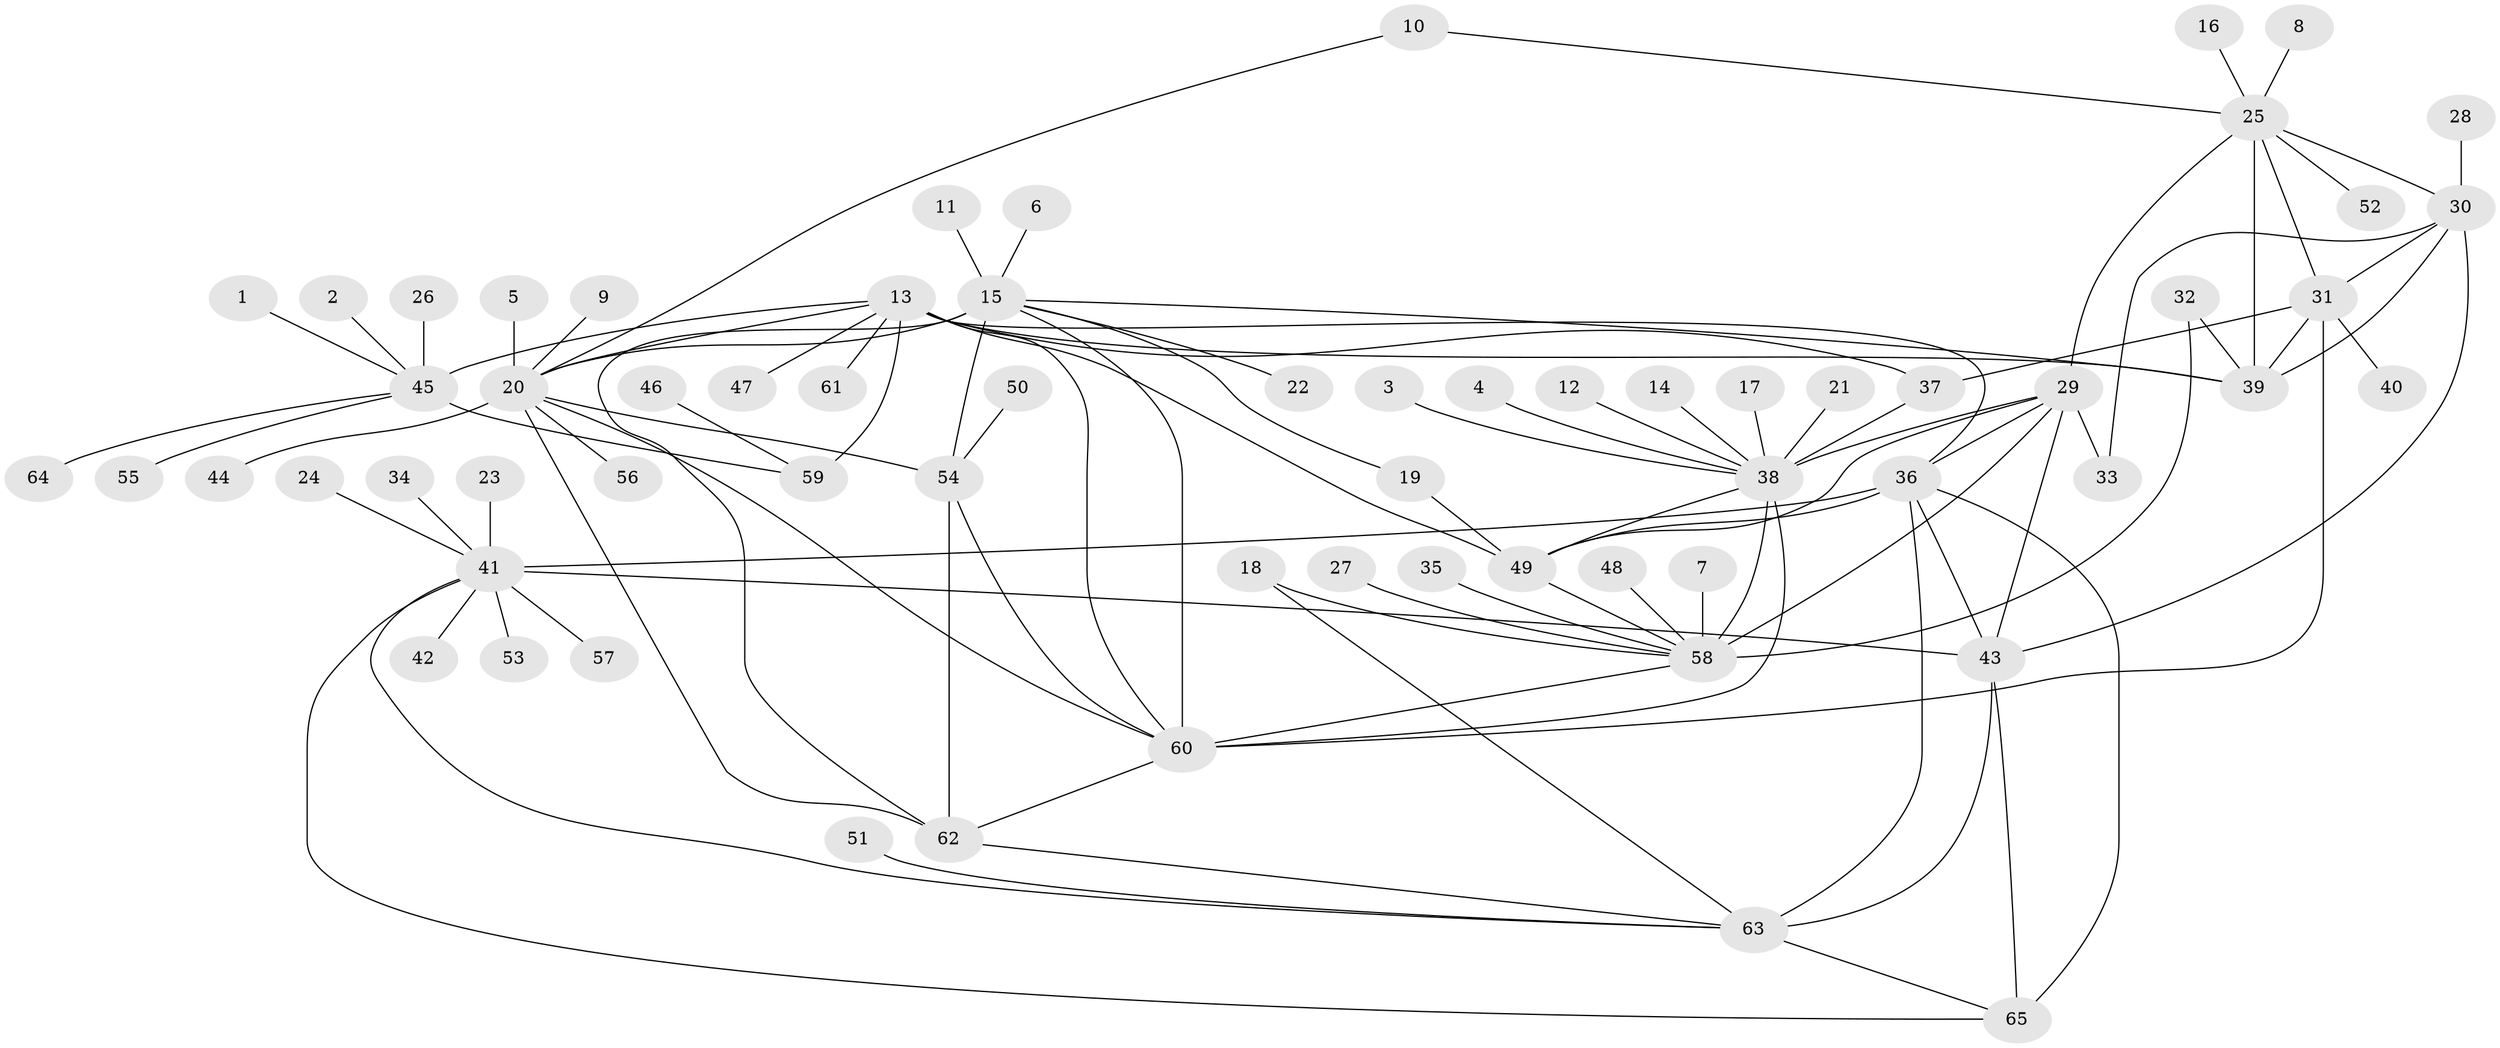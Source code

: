 // original degree distribution, {12: 0.007874015748031496, 6: 0.023622047244094488, 11: 0.015748031496062992, 9: 0.023622047244094488, 10: 0.03937007874015748, 7: 0.047244094488188976, 8: 0.05511811023622047, 5: 0.007874015748031496, 13: 0.015748031496062992, 2: 0.12598425196850394, 1: 0.5748031496062992, 3: 0.05511811023622047, 4: 0.007874015748031496}
// Generated by graph-tools (version 1.1) at 2025/02/03/09/25 03:02:40]
// undirected, 65 vertices, 101 edges
graph export_dot {
graph [start="1"]
  node [color=gray90,style=filled];
  1;
  2;
  3;
  4;
  5;
  6;
  7;
  8;
  9;
  10;
  11;
  12;
  13;
  14;
  15;
  16;
  17;
  18;
  19;
  20;
  21;
  22;
  23;
  24;
  25;
  26;
  27;
  28;
  29;
  30;
  31;
  32;
  33;
  34;
  35;
  36;
  37;
  38;
  39;
  40;
  41;
  42;
  43;
  44;
  45;
  46;
  47;
  48;
  49;
  50;
  51;
  52;
  53;
  54;
  55;
  56;
  57;
  58;
  59;
  60;
  61;
  62;
  63;
  64;
  65;
  1 -- 45 [weight=1.0];
  2 -- 45 [weight=1.0];
  3 -- 38 [weight=1.0];
  4 -- 38 [weight=1.0];
  5 -- 20 [weight=1.0];
  6 -- 15 [weight=1.0];
  7 -- 58 [weight=1.0];
  8 -- 25 [weight=1.0];
  9 -- 20 [weight=1.0];
  10 -- 20 [weight=1.0];
  10 -- 25 [weight=1.0];
  11 -- 15 [weight=1.0];
  12 -- 38 [weight=1.0];
  13 -- 20 [weight=1.0];
  13 -- 36 [weight=1.0];
  13 -- 37 [weight=1.0];
  13 -- 39 [weight=1.0];
  13 -- 45 [weight=4.0];
  13 -- 47 [weight=1.0];
  13 -- 49 [weight=1.0];
  13 -- 59 [weight=4.0];
  13 -- 60 [weight=1.0];
  13 -- 61 [weight=1.0];
  14 -- 38 [weight=1.0];
  15 -- 19 [weight=1.0];
  15 -- 20 [weight=2.0];
  15 -- 22 [weight=1.0];
  15 -- 39 [weight=1.0];
  15 -- 54 [weight=2.0];
  15 -- 60 [weight=2.0];
  15 -- 62 [weight=2.0];
  16 -- 25 [weight=1.0];
  17 -- 38 [weight=1.0];
  18 -- 58 [weight=1.0];
  18 -- 63 [weight=1.0];
  19 -- 49 [weight=1.0];
  20 -- 44 [weight=1.0];
  20 -- 54 [weight=1.0];
  20 -- 56 [weight=1.0];
  20 -- 60 [weight=1.0];
  20 -- 62 [weight=1.0];
  21 -- 38 [weight=1.0];
  23 -- 41 [weight=1.0];
  24 -- 41 [weight=1.0];
  25 -- 29 [weight=1.0];
  25 -- 30 [weight=2.0];
  25 -- 31 [weight=2.0];
  25 -- 39 [weight=4.0];
  25 -- 52 [weight=1.0];
  26 -- 45 [weight=1.0];
  27 -- 58 [weight=1.0];
  28 -- 30 [weight=1.0];
  29 -- 33 [weight=1.0];
  29 -- 36 [weight=1.0];
  29 -- 38 [weight=2.0];
  29 -- 43 [weight=1.0];
  29 -- 49 [weight=1.0];
  29 -- 58 [weight=2.0];
  30 -- 31 [weight=1.0];
  30 -- 33 [weight=1.0];
  30 -- 39 [weight=2.0];
  30 -- 43 [weight=1.0];
  31 -- 37 [weight=1.0];
  31 -- 39 [weight=2.0];
  31 -- 40 [weight=1.0];
  31 -- 60 [weight=1.0];
  32 -- 39 [weight=1.0];
  32 -- 58 [weight=1.0];
  34 -- 41 [weight=1.0];
  35 -- 58 [weight=1.0];
  36 -- 41 [weight=2.0];
  36 -- 43 [weight=2.0];
  36 -- 49 [weight=1.0];
  36 -- 63 [weight=2.0];
  36 -- 65 [weight=2.0];
  37 -- 38 [weight=1.0];
  38 -- 49 [weight=2.0];
  38 -- 58 [weight=4.0];
  38 -- 60 [weight=1.0];
  41 -- 42 [weight=1.0];
  41 -- 43 [weight=1.0];
  41 -- 53 [weight=1.0];
  41 -- 57 [weight=1.0];
  41 -- 63 [weight=1.0];
  41 -- 65 [weight=1.0];
  43 -- 63 [weight=1.0];
  43 -- 65 [weight=1.0];
  45 -- 55 [weight=1.0];
  45 -- 59 [weight=4.0];
  45 -- 64 [weight=1.0];
  46 -- 59 [weight=1.0];
  48 -- 58 [weight=1.0];
  49 -- 58 [weight=2.0];
  50 -- 54 [weight=1.0];
  51 -- 63 [weight=1.0];
  54 -- 60 [weight=1.0];
  54 -- 62 [weight=1.0];
  58 -- 60 [weight=1.0];
  60 -- 62 [weight=1.0];
  62 -- 63 [weight=1.0];
  63 -- 65 [weight=1.0];
}
